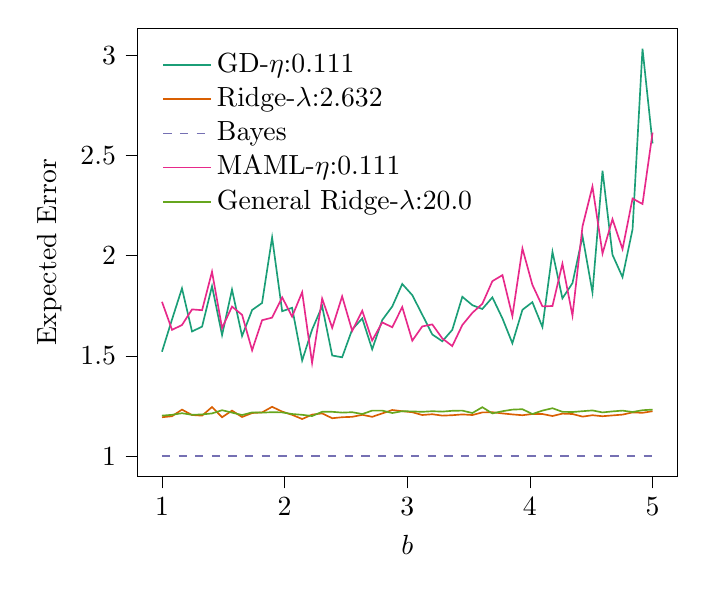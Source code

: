 % This file was created with tikzplotlib v0.10.1.
\begin{tikzpicture}

\definecolor{chocolate217952}{RGB}{217,95,2}
\definecolor{darkcyan27158119}{RGB}{27,158,119}
\definecolor{darkgray176}{RGB}{176,176,176}
\definecolor{deeppink23141138}{RGB}{231,41,138}
\definecolor{lightslategray117112179}{RGB}{117,112,179}
\definecolor{olivedrab10216630}{RGB}{102,166,30}

\begin{axis}[
legend cell align={left},
legend style={
  fill opacity=0.8,
  draw opacity=1,
  text opacity=1,
  at={(0.03,0.97)},
  anchor=north west,
  draw=none
},
tick align=outside,
tick pos=left,
x grid style={darkgray176},
xlabel={\(\displaystyle b\)},
xmin=0.8, xmax=5.2,
xtick style={color=black},
y grid style={darkgray176},
ylabel={Expected Error},
ymin=0.898, ymax=3.135,
ytick style={color=black}
]
\addplot [semithick, darkcyan27158119]
table {%
1 1.521
1.082 1.682
1.163 1.837
1.245 1.622
1.327 1.646
1.408 1.848
1.49 1.604
1.571 1.831
1.653 1.599
1.735 1.729
1.816 1.764
1.898 2.091
1.98 1.723
2.061 1.74
2.143 1.477
2.224 1.631
2.306 1.748
2.388 1.502
2.469 1.493
2.551 1.632
2.633 1.687
2.714 1.533
2.796 1.679
2.878 1.747
2.959 1.859
3.041 1.803
3.122 1.706
3.204 1.607
3.286 1.573
3.367 1.63
3.449 1.795
3.531 1.753
3.612 1.734
3.694 1.792
3.776 1.687
3.857 1.563
3.939 1.73
4.02 1.768
4.102 1.644
4.184 2.019
4.265 1.787
4.347 1.863
4.429 2.097
4.51 1.817
4.592 2.424
4.673 2.005
4.755 1.893
4.837 2.132
4.918 3.033
5 2.56
};
\addlegendentry{GD-$\eta$:0.111}
\addplot [semithick, chocolate217952]
table {%
1 1.194
1.082 1.199
1.163 1.232
1.245 1.205
1.327 1.202
1.408 1.245
1.49 1.194
1.571 1.227
1.653 1.195
1.735 1.215
1.816 1.218
1.898 1.246
1.98 1.222
2.061 1.206
2.143 1.185
2.224 1.207
2.306 1.213
2.388 1.189
2.469 1.194
2.551 1.196
2.633 1.206
2.714 1.196
2.796 1.213
2.878 1.23
2.959 1.224
3.041 1.219
3.122 1.205
3.204 1.209
3.286 1.202
3.367 1.204
3.449 1.208
3.531 1.205
3.612 1.218
3.694 1.219
3.776 1.213
3.857 1.208
3.939 1.204
4.02 1.21
4.102 1.21
4.184 1.2
4.265 1.212
4.347 1.21
4.429 1.197
4.51 1.204
4.592 1.199
4.673 1.203
4.755 1.207
4.837 1.218
4.918 1.216
5 1.224
};
\addlegendentry{Ridge-$\lambda$:2.632}
\addplot [semithick, lightslategray117112179, dashed]
table {%
1 1.0
1.082 1.0
1.163 1.0
1.245 1.0
1.327 1.0
1.408 1.0
1.49 1.0
1.571 1.0
1.653 1.0
1.735 1.0
1.816 1.0
1.898 1.0
1.98 1.0
2.061 1.0
2.143 1.0
2.224 1.0
2.306 1.0
2.388 1.0
2.469 1.0
2.551 1.0
2.633 1.0
2.714 1.0
2.796 1.0
2.878 1.0
2.959 1.0
3.041 1.0
3.122 1.0
3.204 1.0
3.286 1.0
3.367 1.0
3.449 1.0
3.531 1.0
3.612 1.0
3.694 1.0
3.776 1.0
3.857 1.0
3.939 1.0
4.02 1.0
4.102 1.0
4.184 1.0
4.265 1.0
4.347 1.0
4.429 1.0
4.51 1.0
4.592 1.0
4.673 1.0
4.755 1.0
4.837 1.0
4.918 1.0
5 1.0
};
\addlegendentry{Bayes}
\addplot [semithick, deeppink23141138]
table {%
1 1.77
1.082 1.63
1.163 1.654
1.245 1.732
1.327 1.728
1.408 1.92
1.49 1.639
1.571 1.746
1.653 1.705
1.735 1.528
1.816 1.678
1.898 1.691
1.98 1.792
2.061 1.696
2.143 1.818
2.224 1.465
2.306 1.786
2.388 1.64
2.469 1.797
2.551 1.625
2.633 1.725
2.714 1.577
2.796 1.667
2.878 1.643
2.959 1.744
3.041 1.576
3.122 1.647
3.204 1.657
3.286 1.587
3.367 1.549
3.449 1.654
3.531 1.715
3.612 1.76
3.694 1.873
3.776 1.903
3.857 1.699
3.939 2.036
4.02 1.855
4.102 1.747
4.184 1.749
4.265 1.96
4.347 1.701
4.429 2.147
4.51 2.345
4.592 2.011
4.673 2.182
4.755 2.033
4.837 2.285
4.918 2.258
5 2.614
};
\addlegendentry{MAML-$\eta$:0.111}
\addplot [semithick, olivedrab10216630]
table {%
1 1.202
1.082 1.206
1.163 1.214
1.245 1.206
1.327 1.208
1.408 1.213
1.49 1.229
1.571 1.217
1.653 1.205
1.735 1.218
1.816 1.217
1.898 1.219
1.98 1.218
2.061 1.21
2.143 1.206
2.224 1.2
2.306 1.221
2.388 1.221
2.469 1.217
2.551 1.219
2.633 1.21
2.714 1.227
2.796 1.227
2.878 1.215
2.959 1.224
3.041 1.223
3.122 1.221
3.204 1.224
3.286 1.222
3.367 1.226
3.449 1.227
3.531 1.215
3.612 1.244
3.694 1.213
3.776 1.224
3.857 1.232
3.939 1.234
4.02 1.21
4.102 1.227
4.184 1.239
4.265 1.221
4.347 1.22
4.429 1.224
4.51 1.228
4.592 1.218
4.673 1.223
4.755 1.227
4.837 1.22
4.918 1.229
5 1.232
};
\addlegendentry{General Ridge-$\lambda$:20.0}
\end{axis}

\end{tikzpicture}
